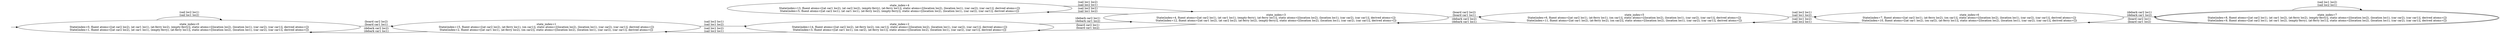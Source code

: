 digraph {
rankdir="LR"
s0[label="state_index=0
State(index=0, fluent atoms=[(at car2 loc2), (at car1 loc1), (at-ferry loc2), (empty-ferry)], static atoms=[(location loc2), (location loc1), (car car2), (car car1)], derived atoms=[])
State(index=1, fluent atoms=[(at car2 loc2), (at car1 loc1), (empty-ferry), (at-ferry loc1)], static atoms=[(location loc2), (location loc1), (car car2), (car car1)], derived atoms=[])
"]
s1[label="state_index=1
State(index=15, fluent atoms=[(at car2 loc2), (at-ferry loc1), (on car1)], static atoms=[(location loc2), (location loc1), (car car2), (car car1)], derived atoms=[])
State(index=2, fluent atoms=[(at car1 loc1), (at-ferry loc2), (on car2)], static atoms=[(location loc2), (location loc1), (car car2), (car car1)], derived atoms=[])
"]
s2[label="state_index=2
State(index=14, fluent atoms=[(at car2 loc2), (at-ferry loc2), (on car1)], static atoms=[(location loc2), (location loc1), (car car2), (car car1)], derived atoms=[])
State(index=3, fluent atoms=[(at car1 loc1), (on car2), (at-ferry loc1)], static atoms=[(location loc2), (location loc1), (car car2), (car car1)], derived atoms=[])
"]
s3[label="state_index=3
State(index=4, fluent atoms=[(at car2 loc1), (at car1 loc1), (empty-ferry), (at-ferry loc1)], static atoms=[(location loc2), (location loc1), (car car2), (car car1)], derived atoms=[])
State(index=12, fluent atoms=[(at car1 loc2), (at car2 loc2), (at-ferry loc2), (empty-ferry)], static atoms=[(location loc2), (location loc1), (car car2), (car car1)], derived atoms=[])
"]
s4[label="state_index=4
State(index=13, fluent atoms=[(at car1 loc2), (at car2 loc2), (empty-ferry), (at-ferry loc1)], static atoms=[(location loc2), (location loc1), (car car2), (car car1)], derived atoms=[])
State(index=5, fluent atoms=[(at car2 loc1), (at car1 loc1), (at-ferry loc2), (empty-ferry)], static atoms=[(location loc2), (location loc1), (car car2), (car car1)], derived atoms=[])
"]
s5[label="state_index=5
State(index=6, fluent atoms=[(at car2 loc1), (at-ferry loc1), (on car1)], static atoms=[(location loc2), (location loc1), (car car2), (car car1)], derived atoms=[])
State(index=11, fluent atoms=[(at car1 loc2), (at-ferry loc2), (on car2)], static atoms=[(location loc2), (location loc1), (car car2), (car car1)], derived atoms=[])
"]
s6[label="state_index=6
State(index=7, fluent atoms=[(at car2 loc1), (at-ferry loc2), (on car1)], static atoms=[(location loc2), (location loc1), (car car2), (car car1)], derived atoms=[])
State(index=10, fluent atoms=[(at car1 loc2), (on car2), (at-ferry loc1)], static atoms=[(location loc2), (location loc1), (car car2), (car car1)], derived atoms=[])
"]
s7[peripheries=2,label="state_index=7
State(index=8, fluent atoms=[(at car2 loc1), (at car1 loc2), (at-ferry loc2), (empty-ferry)], static atoms=[(location loc2), (location loc1), (car car2), (car car1)], derived atoms=[])
State(index=9, fluent atoms=[(at car2 loc1), (at car1 loc2), (empty-ferry), (at-ferry loc1)], static atoms=[(location loc2), (location loc1), (car car2), (car car1)], derived atoms=[])
"]
Dangling [ label = "", style = invis ]
{ rank = same; Dangling }
Dangling -> s0
{ rank = same; s0}
{ rank = same; s1}
{ rank = same; s2,s4}
{ rank = same; s3}
{ rank = same; s5}
{ rank = same; s6}
{ rank = same; s7}
s0->s0 [label="(sail loc2 loc1)
(sail loc1 loc2)
"]
s0->s1 [label="(board car2 loc2)
(board car1 loc1)
"]
s1->s0 [label="(debark car2 loc2)
(debark car1 loc1)
"]
s1->s2 [label="(sail loc2 loc1)
(sail loc1 loc2)
"]
s2->s1 [label="(sail loc1 loc2)
(sail loc2 loc1)
"]
s2->s3 [label="(debark car2 loc1)
(debark car1 loc2)
"]
s3->s2 [label="(board car2 loc1)
(board car1 loc2)
"]
s3->s4 [label="(sail loc2 loc1)
(sail loc1 loc2)
"]
s3->s5 [label="(board car2 loc2)
(board car1 loc1)
"]
s4->s3 [label="(sail loc1 loc2)
(sail loc2 loc1)
"]
s5->s3 [label="(debark car2 loc2)
(debark car1 loc1)
"]
s5->s6 [label="(sail loc2 loc1)
(sail loc1 loc2)
"]
s6->s5 [label="(sail loc1 loc2)
(sail loc2 loc1)
"]
s6->s7 [label="(debark car2 loc1)
(debark car1 loc2)
"]
s7->s6 [label="(board car2 loc1)
(board car1 loc2)
"]
s7->s7 [label="(sail loc1 loc2)
(sail loc2 loc1)
"]
}
